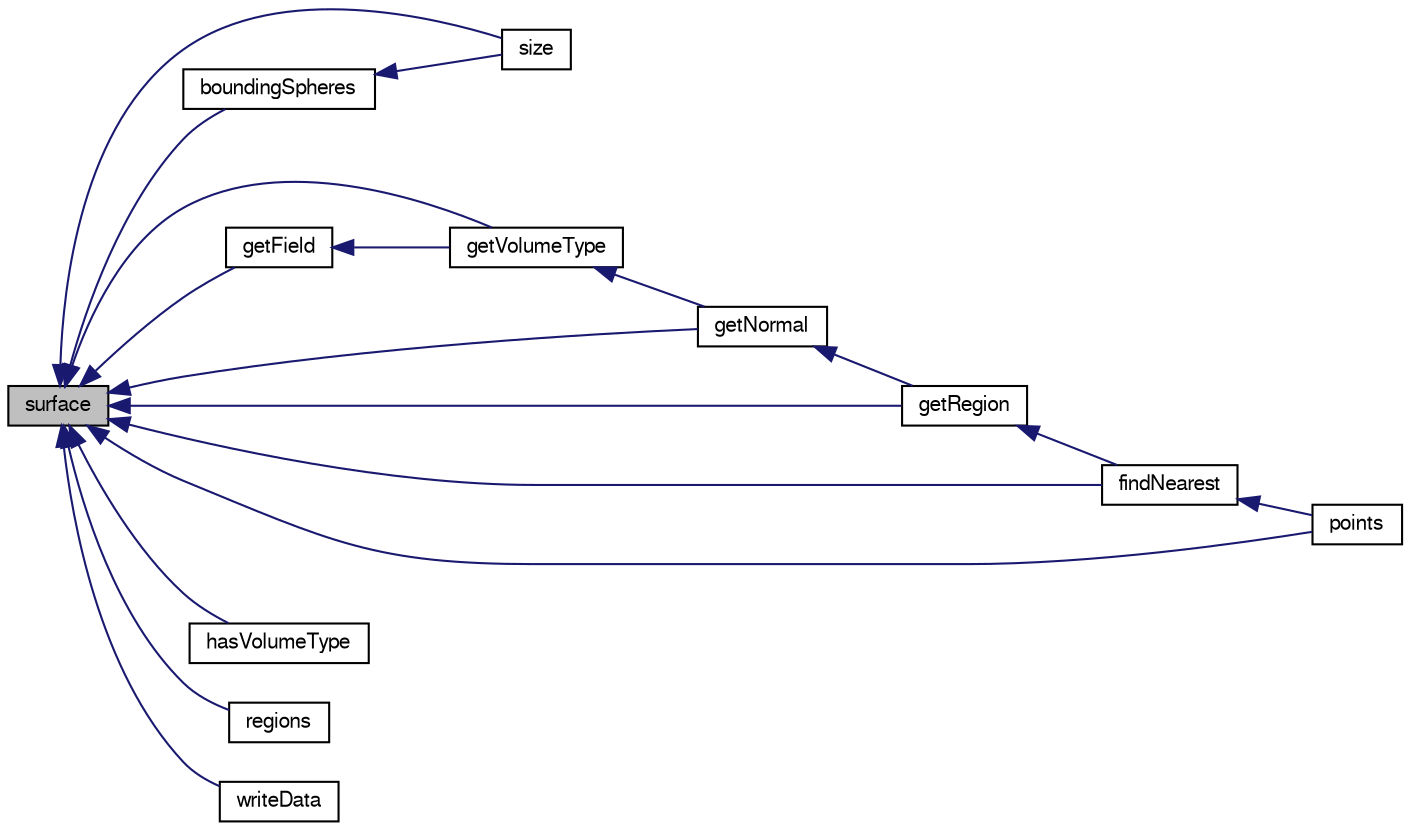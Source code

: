 digraph "surface"
{
  bgcolor="transparent";
  edge [fontname="FreeSans",fontsize="10",labelfontname="FreeSans",labelfontsize="10"];
  node [fontname="FreeSans",fontsize="10",shape=record];
  rankdir="LR";
  Node344 [label="surface",height=0.2,width=0.4,color="black", fillcolor="grey75", style="filled", fontcolor="black"];
  Node344 -> Node345 [dir="back",color="midnightblue",fontsize="10",style="solid",fontname="FreeSans"];
  Node345 [label="boundingSpheres",height=0.2,width=0.4,color="black",URL="$a25254.html#a96361011f8440feb1a1d941f97066429",tooltip="Get bounding spheres (centre and radius squared), one per element. "];
  Node345 -> Node346 [dir="back",color="midnightblue",fontsize="10",style="solid",fontname="FreeSans"];
  Node346 [label="size",height=0.2,width=0.4,color="black",URL="$a25254.html#a03bc1200aac252c4d3e18657d700b71c",tooltip="Range of local indices that can be returned. "];
  Node344 -> Node347 [dir="back",color="midnightblue",fontsize="10",style="solid",fontname="FreeSans"];
  Node347 [label="findNearest",height=0.2,width=0.4,color="black",URL="$a25254.html#a55cc02a6ebd2ba7f53b1f4249376059c",tooltip="Find nearest on original surface. Note:does not use perturbation. "];
  Node347 -> Node348 [dir="back",color="midnightblue",fontsize="10",style="solid",fontname="FreeSans"];
  Node348 [label="points",height=0.2,width=0.4,color="black",URL="$a25254.html#a7250c0b678d27efa1e0c3cf379827d92",tooltip="Get the points that define the surface. "];
  Node344 -> Node349 [dir="back",color="midnightblue",fontsize="10",style="solid",fontname="FreeSans"];
  Node349 [label="getField",height=0.2,width=0.4,color="black",URL="$a25254.html#a7d2ab05fdef7edf388982908057155b8",tooltip="WIP. From a set of hits (points and. "];
  Node349 -> Node350 [dir="back",color="midnightblue",fontsize="10",style="solid",fontname="FreeSans"];
  Node350 [label="getVolumeType",height=0.2,width=0.4,color="black",URL="$a25254.html#a6179519b6e2ccdf07df4b13165fa7528",tooltip="Determine type (inside/outside/mixed) for point. unknown if. "];
  Node350 -> Node351 [dir="back",color="midnightblue",fontsize="10",style="solid",fontname="FreeSans"];
  Node351 [label="getNormal",height=0.2,width=0.4,color="black",URL="$a25254.html#a2ebf98ae4f41351b6ac7c8a77fdbbb69",tooltip="From a set of points and indices get the normal. "];
  Node351 -> Node352 [dir="back",color="midnightblue",fontsize="10",style="solid",fontname="FreeSans"];
  Node352 [label="getRegion",height=0.2,width=0.4,color="black",URL="$a25254.html#a293529d2b9916fb913c2b1bf66ba1a6e",tooltip="From a set of points and indices get the region. "];
  Node352 -> Node347 [dir="back",color="midnightblue",fontsize="10",style="solid",fontname="FreeSans"];
  Node344 -> Node351 [dir="back",color="midnightblue",fontsize="10",style="solid",fontname="FreeSans"];
  Node344 -> Node352 [dir="back",color="midnightblue",fontsize="10",style="solid",fontname="FreeSans"];
  Node344 -> Node350 [dir="back",color="midnightblue",fontsize="10",style="solid",fontname="FreeSans"];
  Node344 -> Node353 [dir="back",color="midnightblue",fontsize="10",style="solid",fontname="FreeSans"];
  Node353 [label="hasVolumeType",height=0.2,width=0.4,color="black",URL="$a25254.html#ae5781b05a933dbf11f448346b8099bee",tooltip="Whether supports volume type below. "];
  Node344 -> Node348 [dir="back",color="midnightblue",fontsize="10",style="solid",fontname="FreeSans"];
  Node344 -> Node354 [dir="back",color="midnightblue",fontsize="10",style="solid",fontname="FreeSans"];
  Node354 [label="regions",height=0.2,width=0.4,color="black",URL="$a25254.html#a6408047a21e1ae2eac9b6ddbfc60ace9",tooltip="Names of regions. "];
  Node344 -> Node346 [dir="back",color="midnightblue",fontsize="10",style="solid",fontname="FreeSans"];
  Node344 -> Node355 [dir="back",color="midnightblue",fontsize="10",style="solid",fontname="FreeSans"];
  Node355 [label="writeData",height=0.2,width=0.4,color="black",URL="$a25254.html#a4c658e15d7e8f5819cdc0eedbbbeb85e",tooltip="Pure virtual writaData function. "];
}
